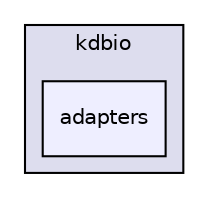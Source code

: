 digraph "adapters" {
  compound=true
  node [ fontsize="10", fontname="Helvetica"];
  edge [ labelfontsize="10", labelfontname="Helvetica"];
  subgraph clusterdir_b7339a6547865f2fbcd09af51f340089 {
    graph [ bgcolor="#ddddee", pencolor="black", label="kdbio" fontname="Helvetica", fontsize="10", URL="dir_b7339a6547865f2fbcd09af51f340089.html"]
  dir_dcc9288ea11392213742e63d1668c8ae [shape=box, label="adapters", style="filled", fillcolor="#eeeeff", pencolor="black", URL="dir_dcc9288ea11392213742e63d1668c8ae.html"];
  }
}
